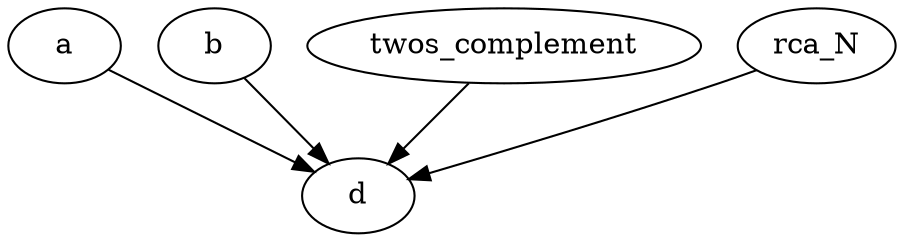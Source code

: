 strict digraph "" {
	a	 [complexity=5,
		importance=0.406249862794,
		rank=0.0812499725589];
	d	 [complexity=0,
		importance=0.281249784391,
		rank=0.0];
	a -> d;
	b	 [complexity=5,
		importance=0.406249862794,
		rank=0.0812499725589];
	b -> d;
	twos_complement	 [complexity=5,
		importance=0.406249862794,
		rank=0.0812499725589];
	twos_complement -> d;
	rca_N	 [complexity=5,
		importance=0.406249862794,
		rank=0.0812499725589];
	rca_N -> d;
}
